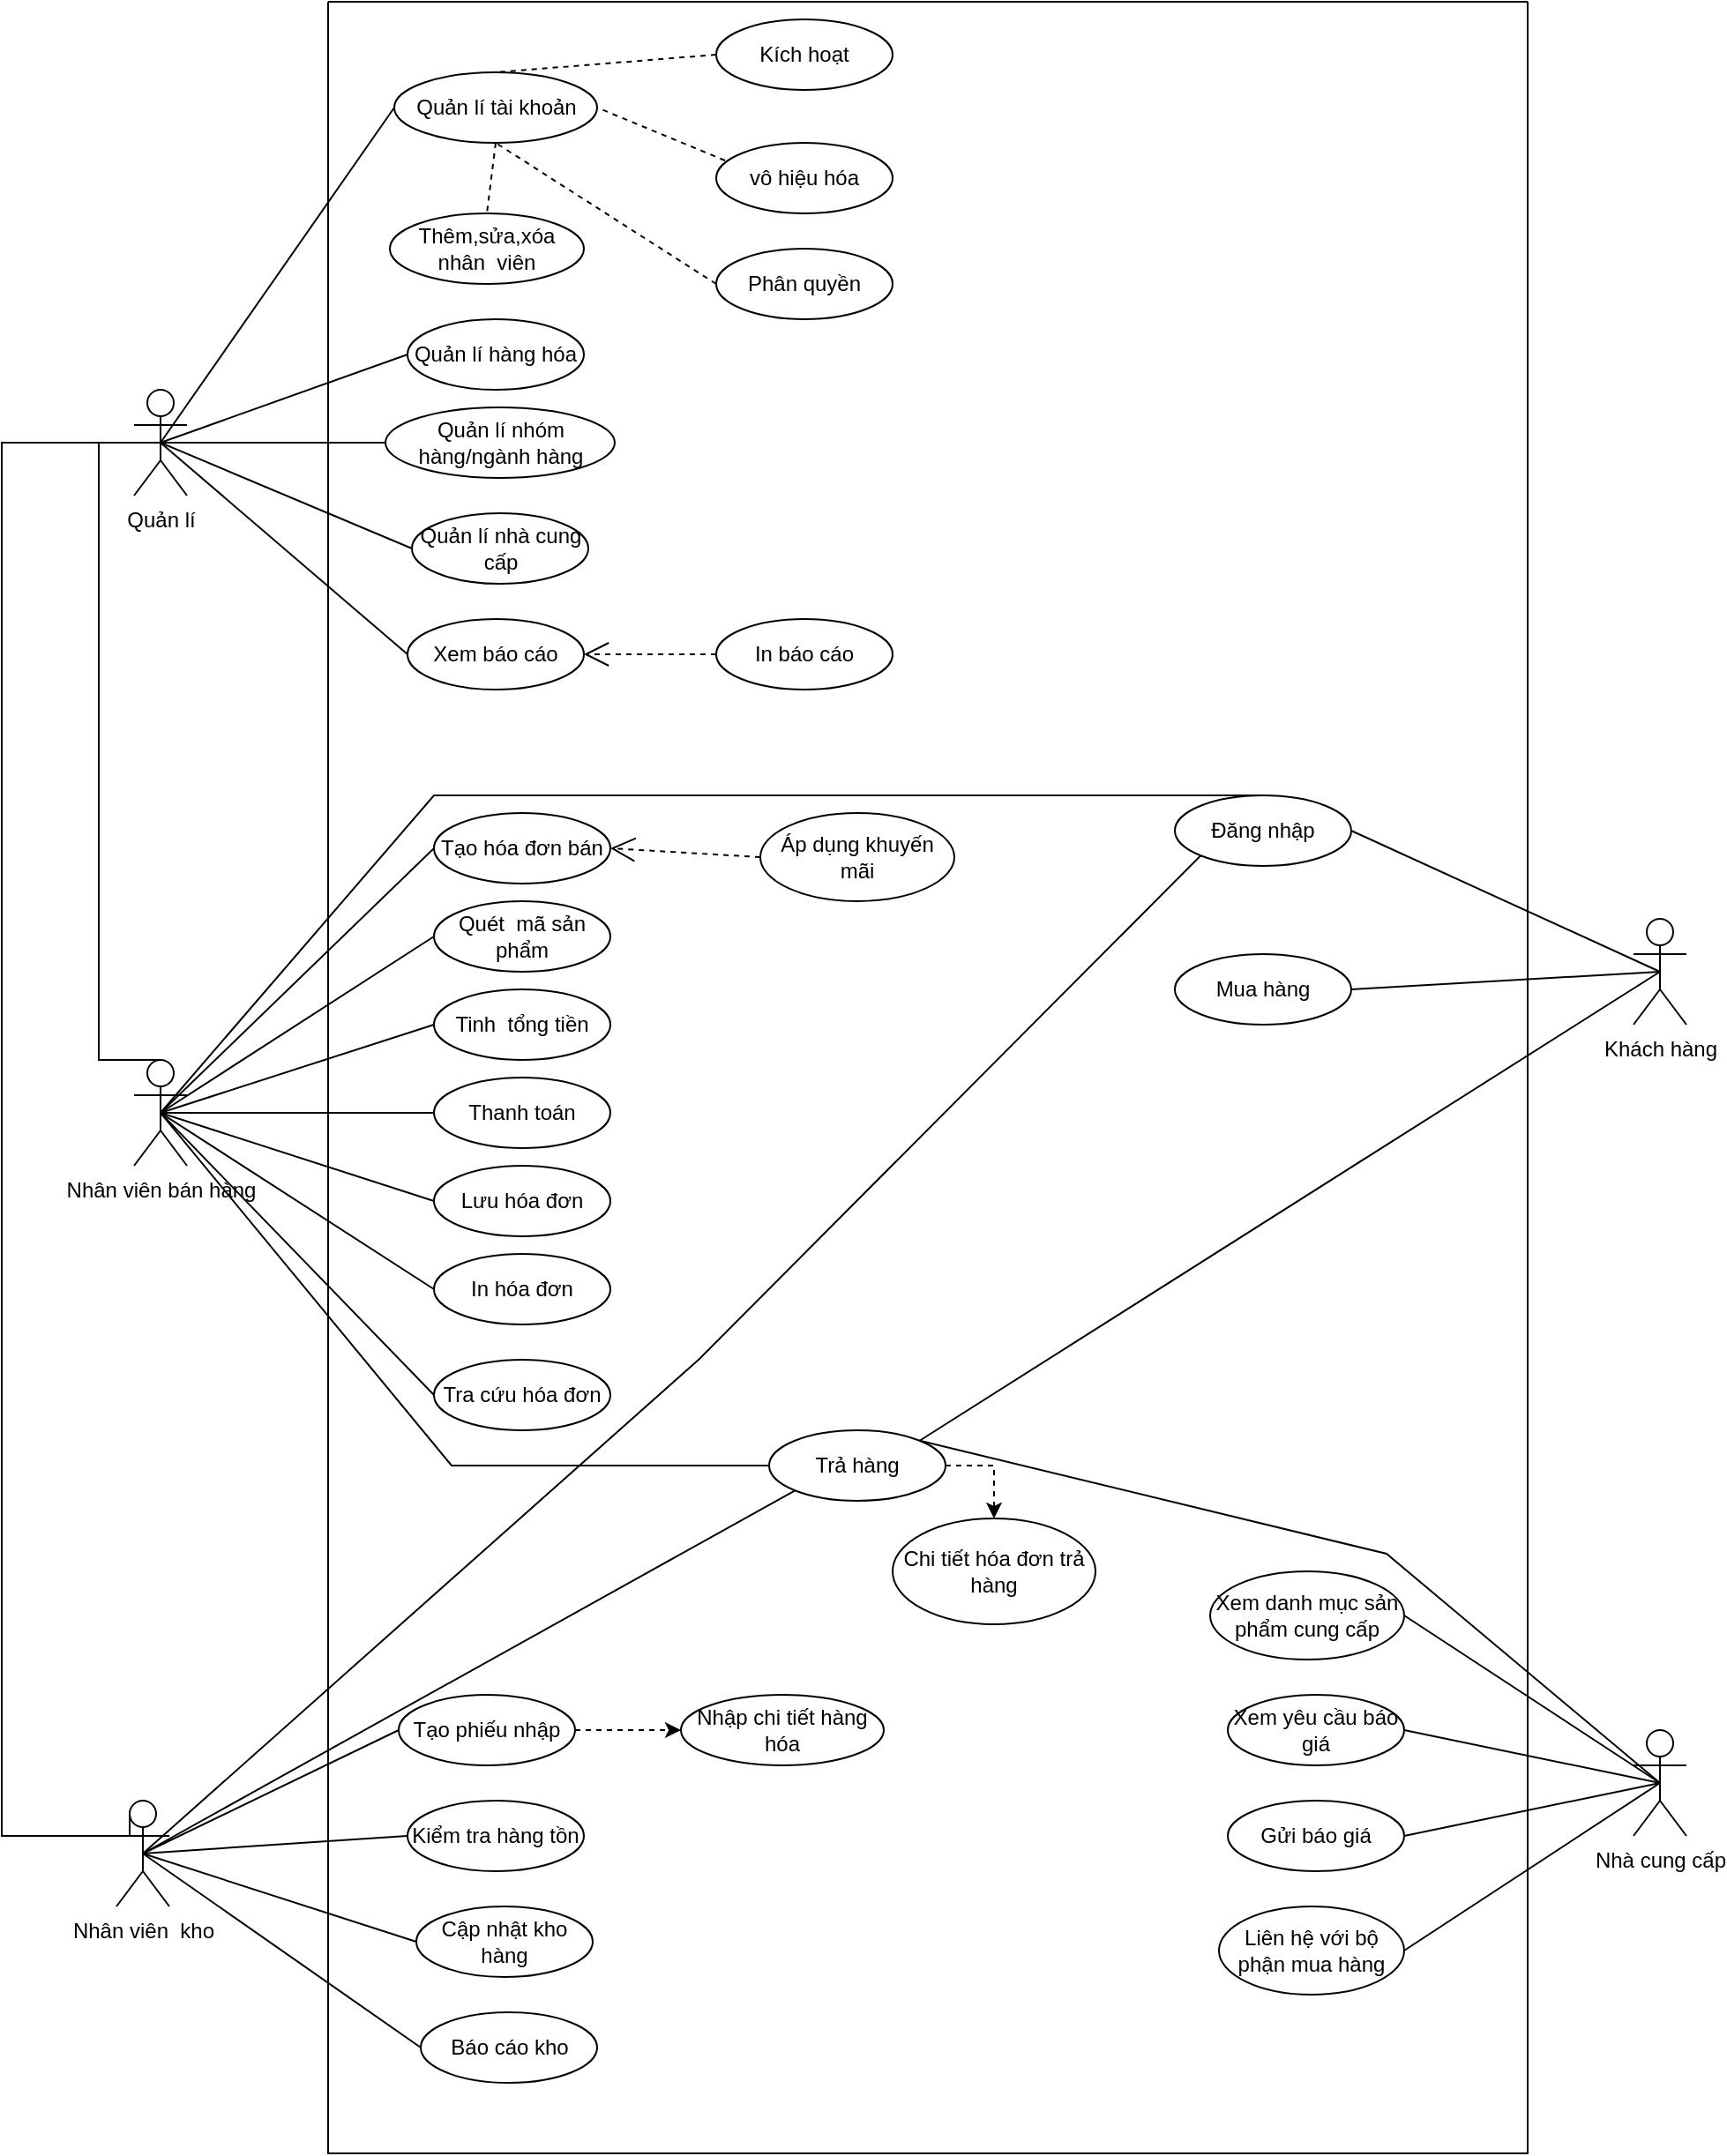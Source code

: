 <mxfile version="26.2.9">
  <diagram name="Page-1" id="aCjut0w4raxFcOA5TNpp">
    <mxGraphModel dx="3666" dy="3591" grid="1" gridSize="10" guides="1" tooltips="1" connect="1" arrows="1" fold="1" page="1" pageScale="1" pageWidth="1654" pageHeight="2336" math="0" shadow="0">
      <root>
        <mxCell id="0" />
        <mxCell id="1" parent="0" />
        <mxCell id="84PaPSI5aTJwHKwBoPMj-1" value="Nhân viên&amp;nbsp; kho" style="shape=umlActor;verticalLabelPosition=bottom;verticalAlign=top;html=1;outlineConnect=0;" parent="1" vertex="1">
          <mxGeometry x="50" y="920" width="30" height="60" as="geometry" />
        </mxCell>
        <mxCell id="84PaPSI5aTJwHKwBoPMj-3" value="" style="swimlane;startSize=0;" parent="1" vertex="1">
          <mxGeometry x="170" y="-100" width="680" height="1220" as="geometry" />
        </mxCell>
        <mxCell id="84PaPSI5aTJwHKwBoPMj-16" value="Cập nhật kho hàng" style="ellipse;whiteSpace=wrap;html=1;align=center;" parent="84PaPSI5aTJwHKwBoPMj-3" vertex="1">
          <mxGeometry x="50" y="1080" width="100" height="40" as="geometry" />
        </mxCell>
        <mxCell id="84PaPSI5aTJwHKwBoPMj-28" style="edgeStyle=orthogonalEdgeStyle;rounded=0;orthogonalLoop=1;jettySize=auto;html=1;exitX=1;exitY=0.5;exitDx=0;exitDy=0;entryX=0;entryY=0.5;entryDx=0;entryDy=0;dashed=1;" parent="84PaPSI5aTJwHKwBoPMj-3" source="84PaPSI5aTJwHKwBoPMj-17" target="84PaPSI5aTJwHKwBoPMj-18" edge="1">
          <mxGeometry relative="1" as="geometry" />
        </mxCell>
        <mxCell id="84PaPSI5aTJwHKwBoPMj-17" value="Tạo phiếu nhập" style="ellipse;whiteSpace=wrap;html=1;align=center;" parent="84PaPSI5aTJwHKwBoPMj-3" vertex="1">
          <mxGeometry x="40" y="960" width="100" height="40" as="geometry" />
        </mxCell>
        <mxCell id="84PaPSI5aTJwHKwBoPMj-18" value="Nhập chi tiết hàng hóa" style="ellipse;whiteSpace=wrap;html=1;align=center;" parent="84PaPSI5aTJwHKwBoPMj-3" vertex="1">
          <mxGeometry x="200" y="960" width="115" height="40" as="geometry" />
        </mxCell>
        <mxCell id="84PaPSI5aTJwHKwBoPMj-21" value="Kiểm tra hàng tồn" style="ellipse;whiteSpace=wrap;html=1;align=center;" parent="84PaPSI5aTJwHKwBoPMj-3" vertex="1">
          <mxGeometry x="45" y="1020" width="100" height="40" as="geometry" />
        </mxCell>
        <mxCell id="84PaPSI5aTJwHKwBoPMj-22" value="Báo cáo kho" style="ellipse;whiteSpace=wrap;html=1;align=center;" parent="84PaPSI5aTJwHKwBoPMj-3" vertex="1">
          <mxGeometry x="52.5" y="1140" width="100" height="40" as="geometry" />
        </mxCell>
        <mxCell id="84PaPSI5aTJwHKwBoPMj-33" value="Thêm,sửa,xóa nhân&amp;nbsp; viên" style="ellipse;whiteSpace=wrap;html=1;align=center;" parent="84PaPSI5aTJwHKwBoPMj-3" vertex="1">
          <mxGeometry x="35" y="120" width="110" height="40" as="geometry" />
        </mxCell>
        <mxCell id="84PaPSI5aTJwHKwBoPMj-36" value="Quản lí tài khoản" style="ellipse;whiteSpace=wrap;html=1;align=center;" parent="84PaPSI5aTJwHKwBoPMj-3" vertex="1">
          <mxGeometry x="37.5" y="40" width="115" height="40" as="geometry" />
        </mxCell>
        <mxCell id="84PaPSI5aTJwHKwBoPMj-37" value="Quản lí hàng hóa" style="ellipse;whiteSpace=wrap;html=1;align=center;" parent="84PaPSI5aTJwHKwBoPMj-3" vertex="1">
          <mxGeometry x="45" y="180" width="100" height="40" as="geometry" />
        </mxCell>
        <mxCell id="84PaPSI5aTJwHKwBoPMj-38" value="Quản lí nhóm hàng/ngành hàng" style="ellipse;whiteSpace=wrap;html=1;align=center;" parent="84PaPSI5aTJwHKwBoPMj-3" vertex="1">
          <mxGeometry x="32.5" y="230" width="130" height="40" as="geometry" />
        </mxCell>
        <mxCell id="84PaPSI5aTJwHKwBoPMj-39" value="Quản lí nhà cung cấp" style="ellipse;whiteSpace=wrap;html=1;align=center;" parent="84PaPSI5aTJwHKwBoPMj-3" vertex="1">
          <mxGeometry x="47.5" y="290" width="100" height="40" as="geometry" />
        </mxCell>
        <mxCell id="84PaPSI5aTJwHKwBoPMj-40" value="Xem báo cáo" style="ellipse;whiteSpace=wrap;html=1;align=center;" parent="84PaPSI5aTJwHKwBoPMj-3" vertex="1">
          <mxGeometry x="45" y="350" width="100" height="40" as="geometry" />
        </mxCell>
        <mxCell id="84PaPSI5aTJwHKwBoPMj-50" value="Kích hoạt" style="ellipse;whiteSpace=wrap;html=1;align=center;" parent="84PaPSI5aTJwHKwBoPMj-3" vertex="1">
          <mxGeometry x="220" y="10" width="100" height="40" as="geometry" />
        </mxCell>
        <mxCell id="84PaPSI5aTJwHKwBoPMj-51" value="vô hiệu hóa" style="ellipse;whiteSpace=wrap;html=1;align=center;" parent="84PaPSI5aTJwHKwBoPMj-3" vertex="1">
          <mxGeometry x="220" y="80" width="100" height="40" as="geometry" />
        </mxCell>
        <mxCell id="84PaPSI5aTJwHKwBoPMj-52" value="Phân quyền" style="ellipse;whiteSpace=wrap;html=1;align=center;" parent="84PaPSI5aTJwHKwBoPMj-3" vertex="1">
          <mxGeometry x="220" y="140" width="100" height="40" as="geometry" />
        </mxCell>
        <mxCell id="84PaPSI5aTJwHKwBoPMj-55" value="" style="endArrow=none;endFill=0;endSize=12;html=1;rounded=0;exitX=0;exitY=0.5;exitDx=0;exitDy=0;entryX=1;entryY=0.5;entryDx=0;entryDy=0;startFill=0;dashed=1;" parent="84PaPSI5aTJwHKwBoPMj-3" target="84PaPSI5aTJwHKwBoPMj-36" edge="1">
          <mxGeometry width="160" relative="1" as="geometry">
            <mxPoint x="225" y="90" as="sourcePoint" />
            <mxPoint x="325" y="105" as="targetPoint" />
          </mxGeometry>
        </mxCell>
        <mxCell id="84PaPSI5aTJwHKwBoPMj-57" value="Tạo hóa đơn bán" style="ellipse;whiteSpace=wrap;html=1;align=center;" parent="84PaPSI5aTJwHKwBoPMj-3" vertex="1">
          <mxGeometry x="60" y="460" width="100" height="40" as="geometry" />
        </mxCell>
        <mxCell id="84PaPSI5aTJwHKwBoPMj-58" value="Quét&amp;nbsp; mã sản phẩm" style="ellipse;whiteSpace=wrap;html=1;align=center;" parent="84PaPSI5aTJwHKwBoPMj-3" vertex="1">
          <mxGeometry x="60" y="510" width="100" height="40" as="geometry" />
        </mxCell>
        <mxCell id="84PaPSI5aTJwHKwBoPMj-59" value="Tinh&amp;nbsp; tổng tiền" style="ellipse;whiteSpace=wrap;html=1;align=center;" parent="84PaPSI5aTJwHKwBoPMj-3" vertex="1">
          <mxGeometry x="60" y="560" width="100" height="40" as="geometry" />
        </mxCell>
        <mxCell id="84PaPSI5aTJwHKwBoPMj-60" value="Thanh toán" style="ellipse;whiteSpace=wrap;html=1;align=center;" parent="84PaPSI5aTJwHKwBoPMj-3" vertex="1">
          <mxGeometry x="60" y="610" width="100" height="40" as="geometry" />
        </mxCell>
        <mxCell id="84PaPSI5aTJwHKwBoPMj-61" value="In hóa đơn" style="ellipse;whiteSpace=wrap;html=1;align=center;" parent="84PaPSI5aTJwHKwBoPMj-3" vertex="1">
          <mxGeometry x="60" y="710" width="100" height="40" as="geometry" />
        </mxCell>
        <mxCell id="1fLkD347zhgeGTpue6qR-1" value="" style="endArrow=none;endFill=0;endSize=12;html=1;rounded=0;entryX=0.5;entryY=0;entryDx=0;entryDy=0;exitX=0;exitY=0.5;exitDx=0;exitDy=0;startFill=0;dashed=1;" parent="84PaPSI5aTJwHKwBoPMj-3" source="84PaPSI5aTJwHKwBoPMj-50" target="84PaPSI5aTJwHKwBoPMj-36" edge="1">
          <mxGeometry width="160" relative="1" as="geometry">
            <mxPoint x="225" y="50" as="sourcePoint" />
            <mxPoint x="345" y="355" as="targetPoint" />
          </mxGeometry>
        </mxCell>
        <mxCell id="1fLkD347zhgeGTpue6qR-2" value="" style="endArrow=none;endFill=0;endSize=12;html=1;rounded=0;exitX=0;exitY=0.5;exitDx=0;exitDy=0;entryX=0.5;entryY=1;entryDx=0;entryDy=0;startFill=0;dashed=1;" parent="84PaPSI5aTJwHKwBoPMj-3" source="84PaPSI5aTJwHKwBoPMj-52" target="84PaPSI5aTJwHKwBoPMj-36" edge="1">
          <mxGeometry width="160" relative="1" as="geometry">
            <mxPoint x="355" y="335" as="sourcePoint" />
            <mxPoint x="312" y="285" as="targetPoint" />
          </mxGeometry>
        </mxCell>
        <mxCell id="1fLkD347zhgeGTpue6qR-3" value="Đăng nhập" style="ellipse;whiteSpace=wrap;html=1;align=center;" parent="84PaPSI5aTJwHKwBoPMj-3" vertex="1">
          <mxGeometry x="480" y="450" width="100" height="40" as="geometry" />
        </mxCell>
        <mxCell id="1fLkD347zhgeGTpue6qR-7" value="" style="endArrow=none;endFill=1;endSize=12;html=1;rounded=0;exitX=0.5;exitY=1;exitDx=0;exitDy=0;entryX=0.5;entryY=0;entryDx=0;entryDy=0;startFill=0;dashed=1;" parent="84PaPSI5aTJwHKwBoPMj-3" source="84PaPSI5aTJwHKwBoPMj-36" target="84PaPSI5aTJwHKwBoPMj-33" edge="1">
          <mxGeometry width="160" relative="1" as="geometry">
            <mxPoint x="305" y="80" as="sourcePoint" />
            <mxPoint x="465" y="80" as="targetPoint" />
          </mxGeometry>
        </mxCell>
        <mxCell id="Y-nVhfNWOiXduGL-DA_d-12" value="In báo cáo" style="ellipse;whiteSpace=wrap;html=1;align=center;" vertex="1" parent="84PaPSI5aTJwHKwBoPMj-3">
          <mxGeometry x="220" y="350" width="100" height="40" as="geometry" />
        </mxCell>
        <mxCell id="Y-nVhfNWOiXduGL-DA_d-13" value="" style="endArrow=open;endFill=1;endSize=12;html=1;rounded=0;entryX=1;entryY=0.5;entryDx=0;entryDy=0;exitX=0;exitY=0.5;exitDx=0;exitDy=0;dashed=1;" edge="1" parent="84PaPSI5aTJwHKwBoPMj-3" source="Y-nVhfNWOiXduGL-DA_d-12" target="84PaPSI5aTJwHKwBoPMj-40">
          <mxGeometry width="160" relative="1" as="geometry">
            <mxPoint x="150" y="520" as="sourcePoint" />
            <mxPoint x="310" y="520" as="targetPoint" />
          </mxGeometry>
        </mxCell>
        <mxCell id="Y-nVhfNWOiXduGL-DA_d-17" value="Áp dụng khuyến mãi" style="ellipse;whiteSpace=wrap;html=1;align=center;" vertex="1" parent="84PaPSI5aTJwHKwBoPMj-3">
          <mxGeometry x="245" y="460" width="110" height="50" as="geometry" />
        </mxCell>
        <mxCell id="Y-nVhfNWOiXduGL-DA_d-18" value="" style="endArrow=open;endFill=1;endSize=12;html=1;rounded=0;entryX=1;entryY=0.5;entryDx=0;entryDy=0;exitX=0;exitY=0.5;exitDx=0;exitDy=0;dashed=1;" edge="1" parent="84PaPSI5aTJwHKwBoPMj-3" source="Y-nVhfNWOiXduGL-DA_d-17" target="84PaPSI5aTJwHKwBoPMj-57">
          <mxGeometry width="160" relative="1" as="geometry">
            <mxPoint x="420" y="550" as="sourcePoint" />
            <mxPoint x="332" y="550" as="targetPoint" />
          </mxGeometry>
        </mxCell>
        <mxCell id="Y-nVhfNWOiXduGL-DA_d-19" value="Lưu hóa đơn" style="ellipse;whiteSpace=wrap;html=1;align=center;" vertex="1" parent="84PaPSI5aTJwHKwBoPMj-3">
          <mxGeometry x="60" y="660" width="100" height="40" as="geometry" />
        </mxCell>
        <mxCell id="Y-nVhfNWOiXduGL-DA_d-22" value="Trả hàng" style="ellipse;whiteSpace=wrap;html=1;align=center;" vertex="1" parent="84PaPSI5aTJwHKwBoPMj-3">
          <mxGeometry x="250" y="810" width="100" height="40" as="geometry" />
        </mxCell>
        <mxCell id="Y-nVhfNWOiXduGL-DA_d-25" value="Chi tiết hóa đơn trả hàng" style="ellipse;whiteSpace=wrap;html=1;align=center;" vertex="1" parent="84PaPSI5aTJwHKwBoPMj-3">
          <mxGeometry x="320" y="860" width="115" height="60" as="geometry" />
        </mxCell>
        <mxCell id="Y-nVhfNWOiXduGL-DA_d-26" style="edgeStyle=orthogonalEdgeStyle;rounded=0;orthogonalLoop=1;jettySize=auto;html=1;exitX=1;exitY=0.5;exitDx=0;exitDy=0;entryX=0.5;entryY=0;entryDx=0;entryDy=0;dashed=1;" edge="1" parent="84PaPSI5aTJwHKwBoPMj-3" source="Y-nVhfNWOiXduGL-DA_d-22" target="Y-nVhfNWOiXduGL-DA_d-25">
          <mxGeometry relative="1" as="geometry">
            <mxPoint x="430" y="760" as="sourcePoint" />
            <mxPoint x="490" y="760" as="targetPoint" />
          </mxGeometry>
        </mxCell>
        <mxCell id="Y-nVhfNWOiXduGL-DA_d-28" value="Mua hàng" style="ellipse;whiteSpace=wrap;html=1;align=center;" vertex="1" parent="84PaPSI5aTJwHKwBoPMj-3">
          <mxGeometry x="480" y="540" width="100" height="40" as="geometry" />
        </mxCell>
        <mxCell id="Y-nVhfNWOiXduGL-DA_d-31" value="Tra cứu hóa đơn" style="ellipse;whiteSpace=wrap;html=1;align=center;" vertex="1" parent="84PaPSI5aTJwHKwBoPMj-3">
          <mxGeometry x="60" y="770" width="100" height="40" as="geometry" />
        </mxCell>
        <mxCell id="Y-nVhfNWOiXduGL-DA_d-34" value="Xem danh mục sản phẩm cung cấp" style="ellipse;whiteSpace=wrap;html=1;align=center;" vertex="1" parent="84PaPSI5aTJwHKwBoPMj-3">
          <mxGeometry x="500" y="890" width="110" height="50" as="geometry" />
        </mxCell>
        <mxCell id="Y-nVhfNWOiXduGL-DA_d-35" value="Xem yêu cầu báo giá" style="ellipse;whiteSpace=wrap;html=1;align=center;" vertex="1" parent="84PaPSI5aTJwHKwBoPMj-3">
          <mxGeometry x="510" y="960" width="100" height="40" as="geometry" />
        </mxCell>
        <mxCell id="Y-nVhfNWOiXduGL-DA_d-36" value="Gửi báo giá" style="ellipse;whiteSpace=wrap;html=1;align=center;" vertex="1" parent="84PaPSI5aTJwHKwBoPMj-3">
          <mxGeometry x="510" y="1020" width="100" height="40" as="geometry" />
        </mxCell>
        <mxCell id="Y-nVhfNWOiXduGL-DA_d-40" value="Liên hệ với bộ phận mua hàng" style="ellipse;whiteSpace=wrap;html=1;align=center;" vertex="1" parent="84PaPSI5aTJwHKwBoPMj-3">
          <mxGeometry x="505" y="1080" width="105" height="50" as="geometry" />
        </mxCell>
        <mxCell id="84PaPSI5aTJwHKwBoPMj-6" value="Nhân viên bán hàng" style="shape=umlActor;verticalLabelPosition=bottom;verticalAlign=top;html=1;outlineConnect=0;" parent="1" vertex="1">
          <mxGeometry x="60" y="500" width="30" height="60" as="geometry" />
        </mxCell>
        <mxCell id="84PaPSI5aTJwHKwBoPMj-7" value="Quản lí" style="shape=umlActor;verticalLabelPosition=bottom;verticalAlign=top;html=1;outlineConnect=0;" parent="1" vertex="1">
          <mxGeometry x="60" y="120" width="30" height="60" as="geometry" />
        </mxCell>
        <mxCell id="84PaPSI5aTJwHKwBoPMj-8" value="Nhà cung cấp" style="shape=umlActor;verticalLabelPosition=bottom;verticalAlign=top;html=1;outlineConnect=0;" parent="1" vertex="1">
          <mxGeometry x="910" y="880" width="30" height="60" as="geometry" />
        </mxCell>
        <mxCell id="84PaPSI5aTJwHKwBoPMj-9" value="Khách hàng" style="shape=umlActor;verticalLabelPosition=bottom;verticalAlign=top;html=1;outlineConnect=0;" parent="1" vertex="1">
          <mxGeometry x="910" y="420" width="30" height="60" as="geometry" />
        </mxCell>
        <mxCell id="84PaPSI5aTJwHKwBoPMj-24" value="" style="endArrow=none;endFill=1;endSize=12;html=1;rounded=0;exitX=0.5;exitY=0.5;exitDx=0;exitDy=0;exitPerimeter=0;entryX=0;entryY=0.5;entryDx=0;entryDy=0;startFill=0;" parent="1" source="84PaPSI5aTJwHKwBoPMj-1" target="84PaPSI5aTJwHKwBoPMj-17" edge="1">
          <mxGeometry width="160" relative="1" as="geometry">
            <mxPoint x="410" y="60" as="sourcePoint" />
            <mxPoint x="570" y="60" as="targetPoint" />
          </mxGeometry>
        </mxCell>
        <mxCell id="84PaPSI5aTJwHKwBoPMj-26" value="" style="endArrow=none;endFill=1;endSize=12;html=1;rounded=0;exitX=0.5;exitY=0.5;exitDx=0;exitDy=0;exitPerimeter=0;entryX=0;entryY=0.5;entryDx=0;entryDy=0;startFill=0;" parent="1" source="84PaPSI5aTJwHKwBoPMj-1" target="84PaPSI5aTJwHKwBoPMj-16" edge="1">
          <mxGeometry width="160" relative="1" as="geometry">
            <mxPoint x="410" y="60" as="sourcePoint" />
            <mxPoint x="570" y="60" as="targetPoint" />
          </mxGeometry>
        </mxCell>
        <mxCell id="84PaPSI5aTJwHKwBoPMj-27" value="" style="endArrow=none;endFill=1;endSize=12;html=1;rounded=0;exitX=0.5;exitY=0.5;exitDx=0;exitDy=0;exitPerimeter=0;entryX=0;entryY=0.5;entryDx=0;entryDy=0;startFill=0;" parent="1" source="84PaPSI5aTJwHKwBoPMj-1" target="84PaPSI5aTJwHKwBoPMj-21" edge="1">
          <mxGeometry width="160" relative="1" as="geometry">
            <mxPoint x="410" y="60" as="sourcePoint" />
            <mxPoint x="570" y="60" as="targetPoint" />
          </mxGeometry>
        </mxCell>
        <mxCell id="84PaPSI5aTJwHKwBoPMj-32" value="" style="endArrow=none;endFill=1;endSize=12;html=1;rounded=0;exitX=0.5;exitY=0.5;exitDx=0;exitDy=0;exitPerimeter=0;entryX=0;entryY=0.5;entryDx=0;entryDy=0;startFill=0;" parent="1" source="84PaPSI5aTJwHKwBoPMj-1" target="84PaPSI5aTJwHKwBoPMj-22" edge="1">
          <mxGeometry width="160" relative="1" as="geometry">
            <mxPoint x="420" y="-20" as="sourcePoint" />
            <mxPoint x="580" y="-20" as="targetPoint" />
          </mxGeometry>
        </mxCell>
        <mxCell id="84PaPSI5aTJwHKwBoPMj-42" value="" style="endArrow=none;endFill=1;endSize=12;html=1;rounded=0;exitX=0.5;exitY=0.5;exitDx=0;exitDy=0;exitPerimeter=0;entryX=0;entryY=0.5;entryDx=0;entryDy=0;startFill=0;" parent="1" source="84PaPSI5aTJwHKwBoPMj-7" target="84PaPSI5aTJwHKwBoPMj-36" edge="1">
          <mxGeometry width="160" relative="1" as="geometry">
            <mxPoint x="420" y="410" as="sourcePoint" />
            <mxPoint x="580" y="410" as="targetPoint" />
          </mxGeometry>
        </mxCell>
        <mxCell id="84PaPSI5aTJwHKwBoPMj-43" value="" style="endArrow=none;endFill=1;endSize=12;html=1;rounded=0;exitX=0.5;exitY=0.5;exitDx=0;exitDy=0;exitPerimeter=0;entryX=0;entryY=0.5;entryDx=0;entryDy=0;startFill=0;" parent="1" source="84PaPSI5aTJwHKwBoPMj-7" target="84PaPSI5aTJwHKwBoPMj-37" edge="1">
          <mxGeometry width="160" relative="1" as="geometry">
            <mxPoint x="420" y="410" as="sourcePoint" />
            <mxPoint x="580" y="410" as="targetPoint" />
          </mxGeometry>
        </mxCell>
        <mxCell id="84PaPSI5aTJwHKwBoPMj-44" value="" style="endArrow=none;endFill=1;endSize=12;html=1;rounded=0;exitX=0.5;exitY=0.5;exitDx=0;exitDy=0;exitPerimeter=0;entryX=0;entryY=0.5;entryDx=0;entryDy=0;startFill=0;" parent="1" source="84PaPSI5aTJwHKwBoPMj-7" target="84PaPSI5aTJwHKwBoPMj-38" edge="1">
          <mxGeometry width="160" relative="1" as="geometry">
            <mxPoint x="420" y="410" as="sourcePoint" />
            <mxPoint x="580" y="410" as="targetPoint" />
          </mxGeometry>
        </mxCell>
        <mxCell id="84PaPSI5aTJwHKwBoPMj-45" value="" style="endArrow=none;endFill=1;endSize=12;html=1;rounded=0;exitX=0.5;exitY=0.5;exitDx=0;exitDy=0;exitPerimeter=0;entryX=0;entryY=0.5;entryDx=0;entryDy=0;startFill=0;" parent="1" source="84PaPSI5aTJwHKwBoPMj-7" target="84PaPSI5aTJwHKwBoPMj-39" edge="1">
          <mxGeometry width="160" relative="1" as="geometry">
            <mxPoint x="420" y="410" as="sourcePoint" />
            <mxPoint x="580" y="410" as="targetPoint" />
          </mxGeometry>
        </mxCell>
        <mxCell id="84PaPSI5aTJwHKwBoPMj-46" value="" style="endArrow=none;endFill=1;endSize=12;html=1;rounded=0;exitX=0.5;exitY=0.5;exitDx=0;exitDy=0;exitPerimeter=0;entryX=0;entryY=0.5;entryDx=0;entryDy=0;startFill=0;" parent="1" source="84PaPSI5aTJwHKwBoPMj-7" target="84PaPSI5aTJwHKwBoPMj-40" edge="1">
          <mxGeometry width="160" relative="1" as="geometry">
            <mxPoint x="420" y="410" as="sourcePoint" />
            <mxPoint x="580" y="410" as="targetPoint" />
          </mxGeometry>
        </mxCell>
        <mxCell id="Y-nVhfNWOiXduGL-DA_d-4" value="" style="endArrow=none;endFill=1;endSize=12;html=1;rounded=0;exitX=0.5;exitY=0.5;exitDx=0;exitDy=0;exitPerimeter=0;entryX=0;entryY=0.5;entryDx=0;entryDy=0;startFill=0;" edge="1" parent="1" source="84PaPSI5aTJwHKwBoPMj-6" target="84PaPSI5aTJwHKwBoPMj-57">
          <mxGeometry width="160" relative="1" as="geometry">
            <mxPoint x="370" y="600" as="sourcePoint" />
            <mxPoint x="530" y="600" as="targetPoint" />
          </mxGeometry>
        </mxCell>
        <mxCell id="Y-nVhfNWOiXduGL-DA_d-5" value="" style="endArrow=none;endFill=1;endSize=12;html=1;rounded=0;exitX=0.5;exitY=0.5;exitDx=0;exitDy=0;exitPerimeter=0;entryX=0;entryY=0.5;entryDx=0;entryDy=0;startFill=0;" edge="1" parent="1" source="84PaPSI5aTJwHKwBoPMj-6" target="84PaPSI5aTJwHKwBoPMj-58">
          <mxGeometry width="160" relative="1" as="geometry">
            <mxPoint x="480" y="590" as="sourcePoint" />
            <mxPoint x="650" y="500" as="targetPoint" />
          </mxGeometry>
        </mxCell>
        <mxCell id="Y-nVhfNWOiXduGL-DA_d-6" value="" style="endArrow=none;endFill=1;endSize=12;html=1;rounded=0;exitX=0.5;exitY=0.5;exitDx=0;exitDy=0;exitPerimeter=0;entryX=0;entryY=0.5;entryDx=0;entryDy=0;startFill=0;" edge="1" parent="1" source="84PaPSI5aTJwHKwBoPMj-6" target="84PaPSI5aTJwHKwBoPMj-59">
          <mxGeometry width="160" relative="1" as="geometry">
            <mxPoint x="610" y="540" as="sourcePoint" />
            <mxPoint x="780" y="450" as="targetPoint" />
          </mxGeometry>
        </mxCell>
        <mxCell id="Y-nVhfNWOiXduGL-DA_d-7" value="" style="endArrow=none;endFill=1;endSize=12;html=1;rounded=0;exitX=0.5;exitY=0.5;exitDx=0;exitDy=0;exitPerimeter=0;entryX=0;entryY=0.5;entryDx=0;entryDy=0;startFill=0;" edge="1" parent="1" source="84PaPSI5aTJwHKwBoPMj-6" target="84PaPSI5aTJwHKwBoPMj-60">
          <mxGeometry width="160" relative="1" as="geometry">
            <mxPoint x="500" y="520" as="sourcePoint" />
            <mxPoint x="670" y="430" as="targetPoint" />
          </mxGeometry>
        </mxCell>
        <mxCell id="Y-nVhfNWOiXduGL-DA_d-8" value="" style="endArrow=none;endFill=1;endSize=12;html=1;rounded=0;exitX=0.5;exitY=0.5;exitDx=0;exitDy=0;exitPerimeter=0;entryX=0;entryY=0.5;entryDx=0;entryDy=0;startFill=0;" edge="1" parent="1" source="84PaPSI5aTJwHKwBoPMj-6" target="84PaPSI5aTJwHKwBoPMj-61">
          <mxGeometry width="160" relative="1" as="geometry">
            <mxPoint x="530" y="560" as="sourcePoint" />
            <mxPoint x="700" y="470" as="targetPoint" />
          </mxGeometry>
        </mxCell>
        <mxCell id="Y-nVhfNWOiXduGL-DA_d-10" value="" style="endArrow=none;endFill=1;endSize=12;html=1;rounded=0;exitX=0.5;exitY=0.5;exitDx=0;exitDy=0;exitPerimeter=0;entryX=0;entryY=1;entryDx=0;entryDy=0;startFill=0;" edge="1" parent="1" source="84PaPSI5aTJwHKwBoPMj-1" target="1fLkD347zhgeGTpue6qR-3">
          <mxGeometry width="160" relative="1" as="geometry">
            <mxPoint x="520" y="700" as="sourcePoint" />
            <mxPoint x="690" y="610" as="targetPoint" />
            <Array as="points">
              <mxPoint x="380" y="670" />
            </Array>
          </mxGeometry>
        </mxCell>
        <mxCell id="Y-nVhfNWOiXduGL-DA_d-14" style="edgeStyle=orthogonalEdgeStyle;rounded=0;orthogonalLoop=1;jettySize=auto;html=1;exitX=0.5;exitY=0.5;exitDx=0;exitDy=0;exitPerimeter=0;entryX=0.25;entryY=0.1;entryDx=0;entryDy=0;entryPerimeter=0;endArrow=none;startFill=0;" edge="1" parent="1" target="84PaPSI5aTJwHKwBoPMj-1">
          <mxGeometry relative="1" as="geometry">
            <mxPoint x="60" y="150" as="sourcePoint" />
            <mxPoint x="35" y="940.0" as="targetPoint" />
            <Array as="points">
              <mxPoint x="-15" y="150" />
              <mxPoint x="-15" y="940" />
              <mxPoint x="58" y="940" />
            </Array>
          </mxGeometry>
        </mxCell>
        <mxCell id="Y-nVhfNWOiXduGL-DA_d-15" style="edgeStyle=orthogonalEdgeStyle;rounded=0;orthogonalLoop=1;jettySize=auto;html=1;exitX=0.5;exitY=0.5;exitDx=0;exitDy=0;exitPerimeter=0;entryX=0.5;entryY=0;entryDx=0;entryDy=0;entryPerimeter=0;endArrow=none;startFill=0;" edge="1" parent="1" source="84PaPSI5aTJwHKwBoPMj-7" target="84PaPSI5aTJwHKwBoPMj-6">
          <mxGeometry relative="1" as="geometry">
            <Array as="points">
              <mxPoint x="40" y="150" />
              <mxPoint x="40" y="500" />
            </Array>
          </mxGeometry>
        </mxCell>
        <mxCell id="Y-nVhfNWOiXduGL-DA_d-20" value="" style="endArrow=none;endFill=1;endSize=12;html=1;rounded=0;exitX=0.5;exitY=0.5;exitDx=0;exitDy=0;exitPerimeter=0;entryX=0;entryY=0.5;entryDx=0;entryDy=0;startFill=0;" edge="1" parent="1" source="84PaPSI5aTJwHKwBoPMj-6" target="Y-nVhfNWOiXduGL-DA_d-19">
          <mxGeometry width="160" relative="1" as="geometry">
            <mxPoint x="420" y="590" as="sourcePoint" />
            <mxPoint x="588" y="620" as="targetPoint" />
          </mxGeometry>
        </mxCell>
        <mxCell id="Y-nVhfNWOiXduGL-DA_d-23" value="" style="endArrow=none;endFill=1;endSize=12;html=1;rounded=0;exitX=0.5;exitY=0.5;exitDx=0;exitDy=0;exitPerimeter=0;entryX=0;entryY=0.5;entryDx=0;entryDy=0;startFill=0;" edge="1" parent="1" source="84PaPSI5aTJwHKwBoPMj-6" target="Y-nVhfNWOiXduGL-DA_d-22">
          <mxGeometry width="160" relative="1" as="geometry">
            <mxPoint x="520" y="570" as="sourcePoint" />
            <mxPoint x="688" y="540" as="targetPoint" />
            <Array as="points">
              <mxPoint x="240" y="730" />
            </Array>
          </mxGeometry>
        </mxCell>
        <mxCell id="Y-nVhfNWOiXduGL-DA_d-24" value="" style="endArrow=none;endFill=1;endSize=12;html=1;rounded=0;exitX=0.5;exitY=0.5;exitDx=0;exitDy=0;exitPerimeter=0;entryX=0;entryY=1;entryDx=0;entryDy=0;startFill=0;" edge="1" parent="1" source="84PaPSI5aTJwHKwBoPMj-1" target="Y-nVhfNWOiXduGL-DA_d-22">
          <mxGeometry width="160" relative="1" as="geometry">
            <mxPoint x="490" y="780" as="sourcePoint" />
            <mxPoint x="658" y="750" as="targetPoint" />
          </mxGeometry>
        </mxCell>
        <mxCell id="Y-nVhfNWOiXduGL-DA_d-27" value="" style="endArrow=none;endFill=1;endSize=12;html=1;rounded=0;exitX=1;exitY=0.5;exitDx=0;exitDy=0;entryX=0.5;entryY=0.5;entryDx=0;entryDy=0;startFill=0;entryPerimeter=0;" edge="1" parent="1" source="1fLkD347zhgeGTpue6qR-3" target="84PaPSI5aTJwHKwBoPMj-9">
          <mxGeometry width="160" relative="1" as="geometry">
            <mxPoint x="630" y="370" as="sourcePoint" />
            <mxPoint x="795" y="220" as="targetPoint" />
          </mxGeometry>
        </mxCell>
        <mxCell id="Y-nVhfNWOiXduGL-DA_d-29" value="" style="endArrow=none;endFill=1;endSize=12;html=1;rounded=0;entryX=0.5;entryY=0.5;entryDx=0;entryDy=0;startFill=0;entryPerimeter=0;exitX=1;exitY=0.5;exitDx=0;exitDy=0;" edge="1" parent="1" source="Y-nVhfNWOiXduGL-DA_d-28" target="84PaPSI5aTJwHKwBoPMj-9">
          <mxGeometry width="160" relative="1" as="geometry">
            <mxPoint x="650" y="410" as="sourcePoint" />
            <mxPoint x="980" y="330" as="targetPoint" />
          </mxGeometry>
        </mxCell>
        <mxCell id="Y-nVhfNWOiXduGL-DA_d-30" value="" style="endArrow=none;endFill=1;endSize=12;html=1;rounded=0;exitX=1;exitY=0;exitDx=0;exitDy=0;entryX=0.5;entryY=0.5;entryDx=0;entryDy=0;startFill=0;entryPerimeter=0;" edge="1" parent="1" source="Y-nVhfNWOiXduGL-DA_d-22" target="84PaPSI5aTJwHKwBoPMj-9">
          <mxGeometry width="160" relative="1" as="geometry">
            <mxPoint x="610" y="620" as="sourcePoint" />
            <mxPoint x="940" y="540" as="targetPoint" />
          </mxGeometry>
        </mxCell>
        <mxCell id="Y-nVhfNWOiXduGL-DA_d-32" value="" style="endArrow=none;endFill=1;endSize=12;html=1;rounded=0;exitX=0.5;exitY=0.5;exitDx=0;exitDy=0;exitPerimeter=0;entryX=0.5;entryY=0;entryDx=0;entryDy=0;startFill=0;" edge="1" parent="1" source="84PaPSI5aTJwHKwBoPMj-6" target="1fLkD347zhgeGTpue6qR-3">
          <mxGeometry width="160" relative="1" as="geometry">
            <mxPoint x="520" y="310" as="sourcePoint" />
            <mxPoint x="685" y="160" as="targetPoint" />
            <Array as="points">
              <mxPoint x="230" y="350" />
            </Array>
          </mxGeometry>
        </mxCell>
        <mxCell id="Y-nVhfNWOiXduGL-DA_d-33" value="" style="endArrow=none;endFill=1;endSize=12;html=1;rounded=0;exitX=0.5;exitY=0.5;exitDx=0;exitDy=0;exitPerimeter=0;entryX=0;entryY=0.5;entryDx=0;entryDy=0;startFill=0;" edge="1" parent="1" source="84PaPSI5aTJwHKwBoPMj-6" target="Y-nVhfNWOiXduGL-DA_d-31">
          <mxGeometry width="160" relative="1" as="geometry">
            <mxPoint x="430" y="490" as="sourcePoint" />
            <mxPoint x="595" y="590" as="targetPoint" />
          </mxGeometry>
        </mxCell>
        <mxCell id="Y-nVhfNWOiXduGL-DA_d-37" value="" style="endArrow=none;endFill=1;endSize=12;html=1;rounded=0;exitX=1;exitY=0.5;exitDx=0;exitDy=0;entryX=0.5;entryY=0.5;entryDx=0;entryDy=0;startFill=0;entryPerimeter=0;" edge="1" parent="1" source="Y-nVhfNWOiXduGL-DA_d-34" target="84PaPSI5aTJwHKwBoPMj-8">
          <mxGeometry width="160" relative="1" as="geometry">
            <mxPoint x="640" y="1000" as="sourcePoint" />
            <mxPoint x="805" y="1050" as="targetPoint" />
          </mxGeometry>
        </mxCell>
        <mxCell id="Y-nVhfNWOiXduGL-DA_d-38" value="" style="endArrow=none;endFill=1;endSize=12;html=1;rounded=0;exitX=1;exitY=0.5;exitDx=0;exitDy=0;entryX=0.5;entryY=0.5;entryDx=0;entryDy=0;startFill=0;entryPerimeter=0;" edge="1" parent="1" source="Y-nVhfNWOiXduGL-DA_d-35" target="84PaPSI5aTJwHKwBoPMj-8">
          <mxGeometry width="160" relative="1" as="geometry">
            <mxPoint x="690" y="1000" as="sourcePoint" />
            <mxPoint x="825" y="1095" as="targetPoint" />
          </mxGeometry>
        </mxCell>
        <mxCell id="Y-nVhfNWOiXduGL-DA_d-39" value="" style="endArrow=none;endFill=1;endSize=12;html=1;rounded=0;exitX=1;exitY=0.5;exitDx=0;exitDy=0;entryX=0.5;entryY=0.5;entryDx=0;entryDy=0;startFill=0;entryPerimeter=0;" edge="1" parent="1" source="Y-nVhfNWOiXduGL-DA_d-36" target="84PaPSI5aTJwHKwBoPMj-8">
          <mxGeometry width="160" relative="1" as="geometry">
            <mxPoint x="650" y="1010" as="sourcePoint" />
            <mxPoint x="795" y="1105" as="targetPoint" />
          </mxGeometry>
        </mxCell>
        <mxCell id="Y-nVhfNWOiXduGL-DA_d-41" value="" style="endArrow=none;endFill=1;endSize=12;html=1;rounded=0;exitX=1;exitY=0.5;exitDx=0;exitDy=0;entryX=0.5;entryY=0.5;entryDx=0;entryDy=0;startFill=0;entryPerimeter=0;" edge="1" parent="1" source="Y-nVhfNWOiXduGL-DA_d-40" target="84PaPSI5aTJwHKwBoPMj-8">
          <mxGeometry width="160" relative="1" as="geometry">
            <mxPoint x="490" y="940" as="sourcePoint" />
            <mxPoint x="635" y="910" as="targetPoint" />
          </mxGeometry>
        </mxCell>
        <mxCell id="Y-nVhfNWOiXduGL-DA_d-42" value="" style="endArrow=none;endFill=1;endSize=12;html=1;rounded=0;exitX=1;exitY=0;exitDx=0;exitDy=0;entryX=0.5;entryY=0.5;entryDx=0;entryDy=0;startFill=0;entryPerimeter=0;" edge="1" parent="1" source="Y-nVhfNWOiXduGL-DA_d-22" target="84PaPSI5aTJwHKwBoPMj-8">
          <mxGeometry width="160" relative="1" as="geometry">
            <mxPoint x="710" y="720" as="sourcePoint" />
            <mxPoint x="855" y="690" as="targetPoint" />
            <Array as="points">
              <mxPoint x="770" y="780" />
            </Array>
          </mxGeometry>
        </mxCell>
      </root>
    </mxGraphModel>
  </diagram>
</mxfile>
